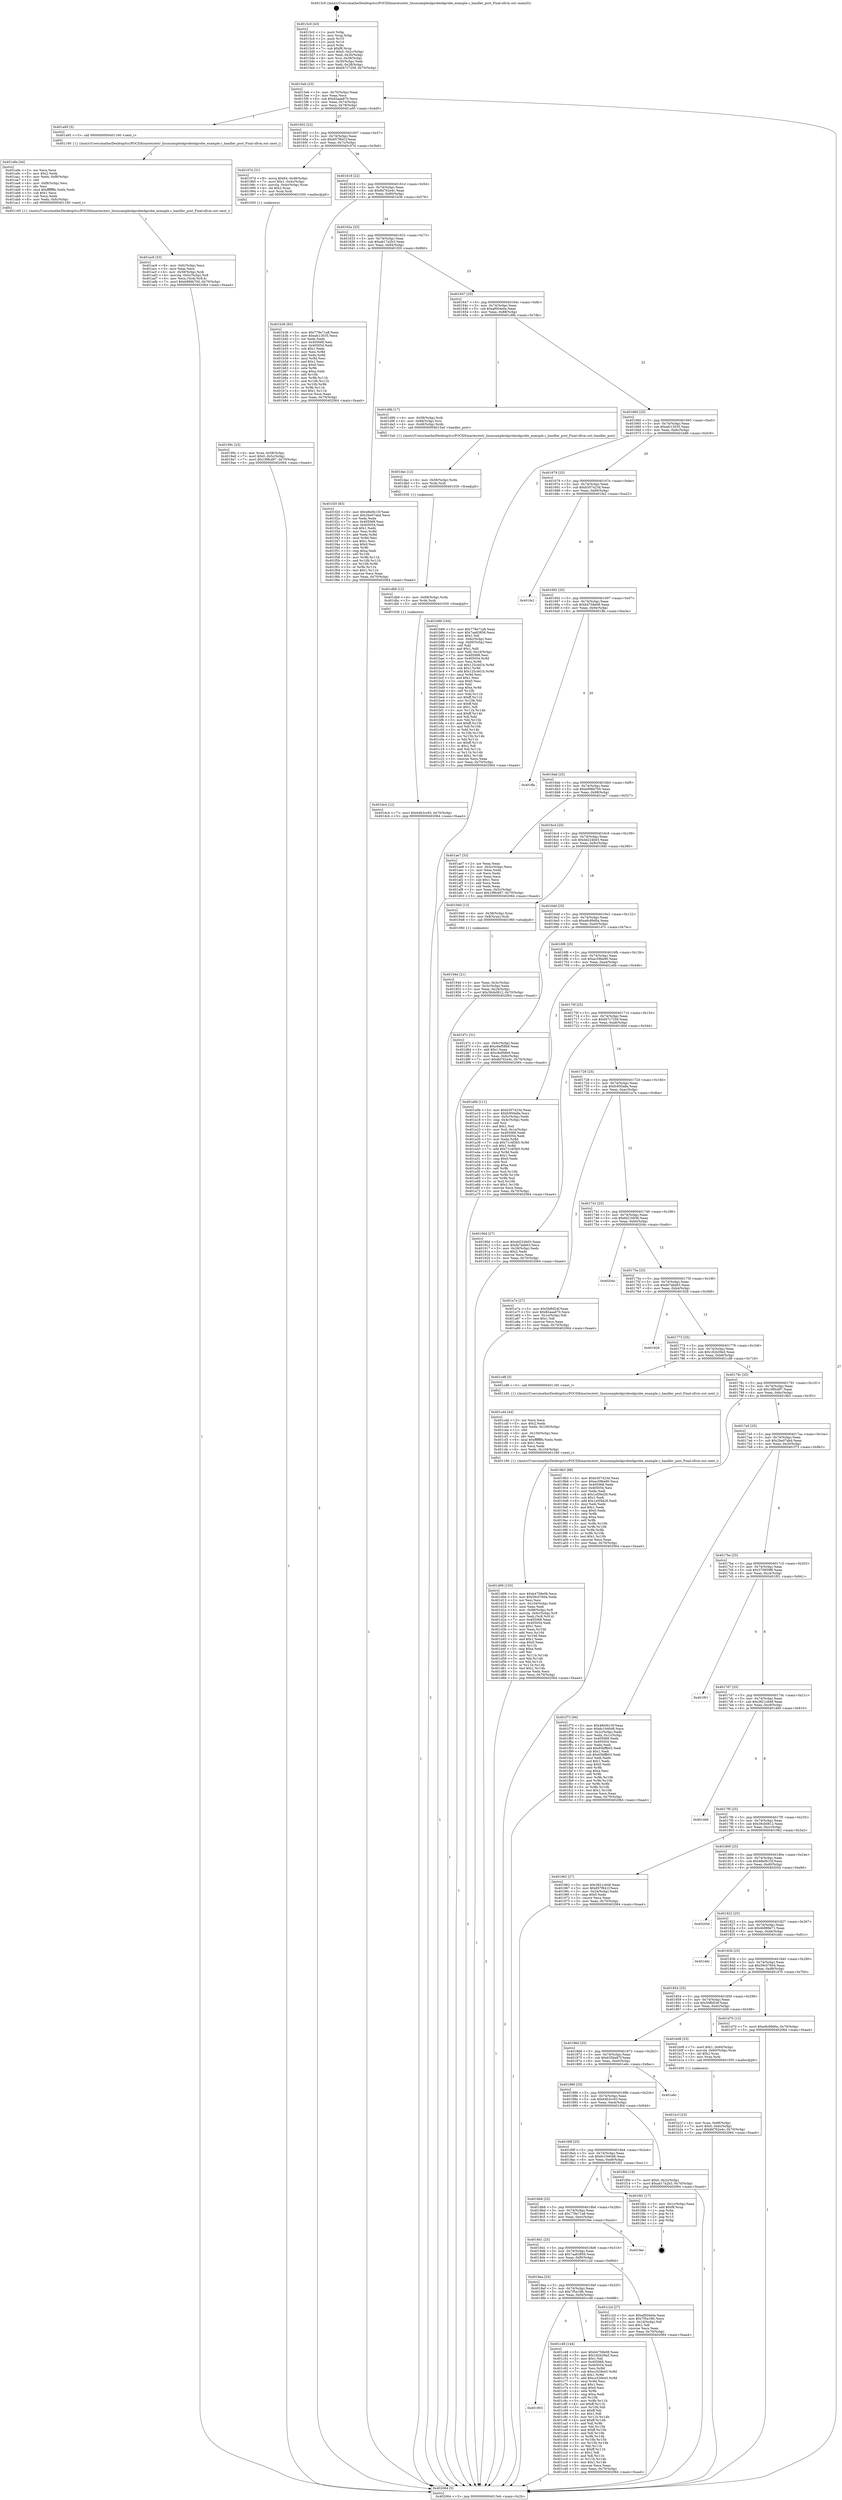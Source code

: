 digraph "0x4015c0" {
  label = "0x4015c0 (/mnt/c/Users/mathe/Desktop/tcc/POCII/binaries/extr_linuxsampleskprobeskprobe_example.c_handler_post_Final-ollvm.out::main(0))"
  labelloc = "t"
  node[shape=record]

  Entry [label="",width=0.3,height=0.3,shape=circle,fillcolor=black,style=filled]
  "0x4015eb" [label="{
     0x4015eb [23]\l
     | [instrs]\l
     &nbsp;&nbsp;0x4015eb \<+3\>: mov -0x70(%rbp),%eax\l
     &nbsp;&nbsp;0x4015ee \<+2\>: mov %eax,%ecx\l
     &nbsp;&nbsp;0x4015f0 \<+6\>: sub $0x82aaa870,%ecx\l
     &nbsp;&nbsp;0x4015f6 \<+3\>: mov %eax,-0x74(%rbp)\l
     &nbsp;&nbsp;0x4015f9 \<+3\>: mov %ecx,-0x78(%rbp)\l
     &nbsp;&nbsp;0x4015fc \<+6\>: je 0000000000401a95 \<main+0x4d5\>\l
  }"]
  "0x401a95" [label="{
     0x401a95 [5]\l
     | [instrs]\l
     &nbsp;&nbsp;0x401a95 \<+5\>: call 0000000000401160 \<next_i\>\l
     | [calls]\l
     &nbsp;&nbsp;0x401160 \{1\} (/mnt/c/Users/mathe/Desktop/tcc/POCII/binaries/extr_linuxsampleskprobeskprobe_example.c_handler_post_Final-ollvm.out::next_i)\l
  }"]
  "0x401602" [label="{
     0x401602 [22]\l
     | [instrs]\l
     &nbsp;&nbsp;0x401602 \<+5\>: jmp 0000000000401607 \<main+0x47\>\l
     &nbsp;&nbsp;0x401607 \<+3\>: mov -0x74(%rbp),%eax\l
     &nbsp;&nbsp;0x40160a \<+5\>: sub $0x857f641f,%eax\l
     &nbsp;&nbsp;0x40160f \<+3\>: mov %eax,-0x7c(%rbp)\l
     &nbsp;&nbsp;0x401612 \<+6\>: je 000000000040197d \<main+0x3bd\>\l
  }"]
  Exit [label="",width=0.3,height=0.3,shape=circle,fillcolor=black,style=filled,peripheries=2]
  "0x40197d" [label="{
     0x40197d [31]\l
     | [instrs]\l
     &nbsp;&nbsp;0x40197d \<+8\>: movq $0x64,-0x48(%rbp)\l
     &nbsp;&nbsp;0x401985 \<+7\>: movl $0x1,-0x4c(%rbp)\l
     &nbsp;&nbsp;0x40198c \<+4\>: movslq -0x4c(%rbp),%rax\l
     &nbsp;&nbsp;0x401990 \<+4\>: shl $0x2,%rax\l
     &nbsp;&nbsp;0x401994 \<+3\>: mov %rax,%rdi\l
     &nbsp;&nbsp;0x401997 \<+5\>: call 0000000000401050 \<malloc@plt\>\l
     | [calls]\l
     &nbsp;&nbsp;0x401050 \{1\} (unknown)\l
  }"]
  "0x401618" [label="{
     0x401618 [22]\l
     | [instrs]\l
     &nbsp;&nbsp;0x401618 \<+5\>: jmp 000000000040161d \<main+0x5d\>\l
     &nbsp;&nbsp;0x40161d \<+3\>: mov -0x74(%rbp),%eax\l
     &nbsp;&nbsp;0x401620 \<+5\>: sub $0x8d762e4c,%eax\l
     &nbsp;&nbsp;0x401625 \<+3\>: mov %eax,-0x80(%rbp)\l
     &nbsp;&nbsp;0x401628 \<+6\>: je 0000000000401b36 \<main+0x576\>\l
  }"]
  "0x401dc4" [label="{
     0x401dc4 [12]\l
     | [instrs]\l
     &nbsp;&nbsp;0x401dc4 \<+7\>: movl $0x64b3cc93,-0x70(%rbp)\l
     &nbsp;&nbsp;0x401dcb \<+5\>: jmp 0000000000402064 \<main+0xaa4\>\l
  }"]
  "0x401b36" [label="{
     0x401b36 [83]\l
     | [instrs]\l
     &nbsp;&nbsp;0x401b36 \<+5\>: mov $0x778e71a8,%eax\l
     &nbsp;&nbsp;0x401b3b \<+5\>: mov $0xafc13035,%ecx\l
     &nbsp;&nbsp;0x401b40 \<+2\>: xor %edx,%edx\l
     &nbsp;&nbsp;0x401b42 \<+7\>: mov 0x405068,%esi\l
     &nbsp;&nbsp;0x401b49 \<+7\>: mov 0x405054,%edi\l
     &nbsp;&nbsp;0x401b50 \<+3\>: sub $0x1,%edx\l
     &nbsp;&nbsp;0x401b53 \<+3\>: mov %esi,%r8d\l
     &nbsp;&nbsp;0x401b56 \<+3\>: add %edx,%r8d\l
     &nbsp;&nbsp;0x401b59 \<+4\>: imul %r8d,%esi\l
     &nbsp;&nbsp;0x401b5d \<+3\>: and $0x1,%esi\l
     &nbsp;&nbsp;0x401b60 \<+3\>: cmp $0x0,%esi\l
     &nbsp;&nbsp;0x401b63 \<+4\>: sete %r9b\l
     &nbsp;&nbsp;0x401b67 \<+3\>: cmp $0xa,%edi\l
     &nbsp;&nbsp;0x401b6a \<+4\>: setl %r10b\l
     &nbsp;&nbsp;0x401b6e \<+3\>: mov %r9b,%r11b\l
     &nbsp;&nbsp;0x401b71 \<+3\>: and %r10b,%r11b\l
     &nbsp;&nbsp;0x401b74 \<+3\>: xor %r10b,%r9b\l
     &nbsp;&nbsp;0x401b77 \<+3\>: or %r9b,%r11b\l
     &nbsp;&nbsp;0x401b7a \<+4\>: test $0x1,%r11b\l
     &nbsp;&nbsp;0x401b7e \<+3\>: cmovne %ecx,%eax\l
     &nbsp;&nbsp;0x401b81 \<+3\>: mov %eax,-0x70(%rbp)\l
     &nbsp;&nbsp;0x401b84 \<+5\>: jmp 0000000000402064 \<main+0xaa4\>\l
  }"]
  "0x40162e" [label="{
     0x40162e [25]\l
     | [instrs]\l
     &nbsp;&nbsp;0x40162e \<+5\>: jmp 0000000000401633 \<main+0x73\>\l
     &nbsp;&nbsp;0x401633 \<+3\>: mov -0x74(%rbp),%eax\l
     &nbsp;&nbsp;0x401636 \<+5\>: sub $0xab17a2b3,%eax\l
     &nbsp;&nbsp;0x40163b \<+6\>: mov %eax,-0x84(%rbp)\l
     &nbsp;&nbsp;0x401641 \<+6\>: je 0000000000401f20 \<main+0x960\>\l
  }"]
  "0x401db8" [label="{
     0x401db8 [12]\l
     | [instrs]\l
     &nbsp;&nbsp;0x401db8 \<+4\>: mov -0x68(%rbp),%rdx\l
     &nbsp;&nbsp;0x401dbc \<+3\>: mov %rdx,%rdi\l
     &nbsp;&nbsp;0x401dbf \<+5\>: call 0000000000401030 \<free@plt\>\l
     | [calls]\l
     &nbsp;&nbsp;0x401030 \{1\} (unknown)\l
  }"]
  "0x401f20" [label="{
     0x401f20 [83]\l
     | [instrs]\l
     &nbsp;&nbsp;0x401f20 \<+5\>: mov $0x48e0b15f,%eax\l
     &nbsp;&nbsp;0x401f25 \<+5\>: mov $0x2be07abd,%ecx\l
     &nbsp;&nbsp;0x401f2a \<+2\>: xor %edx,%edx\l
     &nbsp;&nbsp;0x401f2c \<+7\>: mov 0x405068,%esi\l
     &nbsp;&nbsp;0x401f33 \<+7\>: mov 0x405054,%edi\l
     &nbsp;&nbsp;0x401f3a \<+3\>: sub $0x1,%edx\l
     &nbsp;&nbsp;0x401f3d \<+3\>: mov %esi,%r8d\l
     &nbsp;&nbsp;0x401f40 \<+3\>: add %edx,%r8d\l
     &nbsp;&nbsp;0x401f43 \<+4\>: imul %r8d,%esi\l
     &nbsp;&nbsp;0x401f47 \<+3\>: and $0x1,%esi\l
     &nbsp;&nbsp;0x401f4a \<+3\>: cmp $0x0,%esi\l
     &nbsp;&nbsp;0x401f4d \<+4\>: sete %r9b\l
     &nbsp;&nbsp;0x401f51 \<+3\>: cmp $0xa,%edi\l
     &nbsp;&nbsp;0x401f54 \<+4\>: setl %r10b\l
     &nbsp;&nbsp;0x401f58 \<+3\>: mov %r9b,%r11b\l
     &nbsp;&nbsp;0x401f5b \<+3\>: and %r10b,%r11b\l
     &nbsp;&nbsp;0x401f5e \<+3\>: xor %r10b,%r9b\l
     &nbsp;&nbsp;0x401f61 \<+3\>: or %r9b,%r11b\l
     &nbsp;&nbsp;0x401f64 \<+4\>: test $0x1,%r11b\l
     &nbsp;&nbsp;0x401f68 \<+3\>: cmovne %ecx,%eax\l
     &nbsp;&nbsp;0x401f6b \<+3\>: mov %eax,-0x70(%rbp)\l
     &nbsp;&nbsp;0x401f6e \<+5\>: jmp 0000000000402064 \<main+0xaa4\>\l
  }"]
  "0x401647" [label="{
     0x401647 [25]\l
     | [instrs]\l
     &nbsp;&nbsp;0x401647 \<+5\>: jmp 000000000040164c \<main+0x8c\>\l
     &nbsp;&nbsp;0x40164c \<+3\>: mov -0x74(%rbp),%eax\l
     &nbsp;&nbsp;0x40164f \<+5\>: sub $0xaf004e0a,%eax\l
     &nbsp;&nbsp;0x401654 \<+6\>: mov %eax,-0x88(%rbp)\l
     &nbsp;&nbsp;0x40165a \<+6\>: je 0000000000401d9b \<main+0x7db\>\l
  }"]
  "0x401dac" [label="{
     0x401dac [12]\l
     | [instrs]\l
     &nbsp;&nbsp;0x401dac \<+4\>: mov -0x58(%rbp),%rdx\l
     &nbsp;&nbsp;0x401db0 \<+3\>: mov %rdx,%rdi\l
     &nbsp;&nbsp;0x401db3 \<+5\>: call 0000000000401030 \<free@plt\>\l
     | [calls]\l
     &nbsp;&nbsp;0x401030 \{1\} (unknown)\l
  }"]
  "0x401d9b" [label="{
     0x401d9b [17]\l
     | [instrs]\l
     &nbsp;&nbsp;0x401d9b \<+4\>: mov -0x58(%rbp),%rdi\l
     &nbsp;&nbsp;0x401d9f \<+4\>: mov -0x68(%rbp),%rsi\l
     &nbsp;&nbsp;0x401da3 \<+4\>: mov -0x48(%rbp),%rdx\l
     &nbsp;&nbsp;0x401da7 \<+5\>: call 00000000004015a0 \<handler_post\>\l
     | [calls]\l
     &nbsp;&nbsp;0x4015a0 \{1\} (/mnt/c/Users/mathe/Desktop/tcc/POCII/binaries/extr_linuxsampleskprobeskprobe_example.c_handler_post_Final-ollvm.out::handler_post)\l
  }"]
  "0x401660" [label="{
     0x401660 [25]\l
     | [instrs]\l
     &nbsp;&nbsp;0x401660 \<+5\>: jmp 0000000000401665 \<main+0xa5\>\l
     &nbsp;&nbsp;0x401665 \<+3\>: mov -0x74(%rbp),%eax\l
     &nbsp;&nbsp;0x401668 \<+5\>: sub $0xafc13035,%eax\l
     &nbsp;&nbsp;0x40166d \<+6\>: mov %eax,-0x8c(%rbp)\l
     &nbsp;&nbsp;0x401673 \<+6\>: je 0000000000401b89 \<main+0x5c9\>\l
  }"]
  "0x401d09" [label="{
     0x401d09 [103]\l
     | [instrs]\l
     &nbsp;&nbsp;0x401d09 \<+5\>: mov $0xb4758e08,%ecx\l
     &nbsp;&nbsp;0x401d0e \<+5\>: mov $0x59c07604,%edx\l
     &nbsp;&nbsp;0x401d13 \<+2\>: xor %esi,%esi\l
     &nbsp;&nbsp;0x401d15 \<+6\>: mov -0x104(%rbp),%edi\l
     &nbsp;&nbsp;0x401d1b \<+3\>: imul %eax,%edi\l
     &nbsp;&nbsp;0x401d1e \<+4\>: mov -0x68(%rbp),%r8\l
     &nbsp;&nbsp;0x401d22 \<+4\>: movslq -0x6c(%rbp),%r9\l
     &nbsp;&nbsp;0x401d26 \<+4\>: mov %edi,(%r8,%r9,4)\l
     &nbsp;&nbsp;0x401d2a \<+7\>: mov 0x405068,%eax\l
     &nbsp;&nbsp;0x401d31 \<+7\>: mov 0x405054,%edi\l
     &nbsp;&nbsp;0x401d38 \<+3\>: sub $0x1,%esi\l
     &nbsp;&nbsp;0x401d3b \<+3\>: mov %eax,%r10d\l
     &nbsp;&nbsp;0x401d3e \<+3\>: add %esi,%r10d\l
     &nbsp;&nbsp;0x401d41 \<+4\>: imul %r10d,%eax\l
     &nbsp;&nbsp;0x401d45 \<+3\>: and $0x1,%eax\l
     &nbsp;&nbsp;0x401d48 \<+3\>: cmp $0x0,%eax\l
     &nbsp;&nbsp;0x401d4b \<+4\>: sete %r11b\l
     &nbsp;&nbsp;0x401d4f \<+3\>: cmp $0xa,%edi\l
     &nbsp;&nbsp;0x401d52 \<+3\>: setl %bl\l
     &nbsp;&nbsp;0x401d55 \<+3\>: mov %r11b,%r14b\l
     &nbsp;&nbsp;0x401d58 \<+3\>: and %bl,%r14b\l
     &nbsp;&nbsp;0x401d5b \<+3\>: xor %bl,%r11b\l
     &nbsp;&nbsp;0x401d5e \<+3\>: or %r11b,%r14b\l
     &nbsp;&nbsp;0x401d61 \<+4\>: test $0x1,%r14b\l
     &nbsp;&nbsp;0x401d65 \<+3\>: cmovne %edx,%ecx\l
     &nbsp;&nbsp;0x401d68 \<+3\>: mov %ecx,-0x70(%rbp)\l
     &nbsp;&nbsp;0x401d6b \<+5\>: jmp 0000000000402064 \<main+0xaa4\>\l
  }"]
  "0x401b89" [label="{
     0x401b89 [164]\l
     | [instrs]\l
     &nbsp;&nbsp;0x401b89 \<+5\>: mov $0x778e71a8,%eax\l
     &nbsp;&nbsp;0x401b8e \<+5\>: mov $0x7aa63856,%ecx\l
     &nbsp;&nbsp;0x401b93 \<+2\>: mov $0x1,%dl\l
     &nbsp;&nbsp;0x401b95 \<+3\>: mov -0x6c(%rbp),%esi\l
     &nbsp;&nbsp;0x401b98 \<+3\>: cmp -0x60(%rbp),%esi\l
     &nbsp;&nbsp;0x401b9b \<+4\>: setl %dil\l
     &nbsp;&nbsp;0x401b9f \<+4\>: and $0x1,%dil\l
     &nbsp;&nbsp;0x401ba3 \<+4\>: mov %dil,-0x1d(%rbp)\l
     &nbsp;&nbsp;0x401ba7 \<+7\>: mov 0x405068,%esi\l
     &nbsp;&nbsp;0x401bae \<+8\>: mov 0x405054,%r8d\l
     &nbsp;&nbsp;0x401bb6 \<+3\>: mov %esi,%r9d\l
     &nbsp;&nbsp;0x401bb9 \<+7\>: sub $0x125c4d1b,%r9d\l
     &nbsp;&nbsp;0x401bc0 \<+4\>: sub $0x1,%r9d\l
     &nbsp;&nbsp;0x401bc4 \<+7\>: add $0x125c4d1b,%r9d\l
     &nbsp;&nbsp;0x401bcb \<+4\>: imul %r9d,%esi\l
     &nbsp;&nbsp;0x401bcf \<+3\>: and $0x1,%esi\l
     &nbsp;&nbsp;0x401bd2 \<+3\>: cmp $0x0,%esi\l
     &nbsp;&nbsp;0x401bd5 \<+4\>: sete %dil\l
     &nbsp;&nbsp;0x401bd9 \<+4\>: cmp $0xa,%r8d\l
     &nbsp;&nbsp;0x401bdd \<+4\>: setl %r10b\l
     &nbsp;&nbsp;0x401be1 \<+3\>: mov %dil,%r11b\l
     &nbsp;&nbsp;0x401be4 \<+4\>: xor $0xff,%r11b\l
     &nbsp;&nbsp;0x401be8 \<+3\>: mov %r10b,%bl\l
     &nbsp;&nbsp;0x401beb \<+3\>: xor $0xff,%bl\l
     &nbsp;&nbsp;0x401bee \<+3\>: xor $0x1,%dl\l
     &nbsp;&nbsp;0x401bf1 \<+3\>: mov %r11b,%r14b\l
     &nbsp;&nbsp;0x401bf4 \<+4\>: and $0xff,%r14b\l
     &nbsp;&nbsp;0x401bf8 \<+3\>: and %dl,%dil\l
     &nbsp;&nbsp;0x401bfb \<+3\>: mov %bl,%r15b\l
     &nbsp;&nbsp;0x401bfe \<+4\>: and $0xff,%r15b\l
     &nbsp;&nbsp;0x401c02 \<+3\>: and %dl,%r10b\l
     &nbsp;&nbsp;0x401c05 \<+3\>: or %dil,%r14b\l
     &nbsp;&nbsp;0x401c08 \<+3\>: or %r10b,%r15b\l
     &nbsp;&nbsp;0x401c0b \<+3\>: xor %r15b,%r14b\l
     &nbsp;&nbsp;0x401c0e \<+3\>: or %bl,%r11b\l
     &nbsp;&nbsp;0x401c11 \<+4\>: xor $0xff,%r11b\l
     &nbsp;&nbsp;0x401c15 \<+3\>: or $0x1,%dl\l
     &nbsp;&nbsp;0x401c18 \<+3\>: and %dl,%r11b\l
     &nbsp;&nbsp;0x401c1b \<+3\>: or %r11b,%r14b\l
     &nbsp;&nbsp;0x401c1e \<+4\>: test $0x1,%r14b\l
     &nbsp;&nbsp;0x401c22 \<+3\>: cmovne %ecx,%eax\l
     &nbsp;&nbsp;0x401c25 \<+3\>: mov %eax,-0x70(%rbp)\l
     &nbsp;&nbsp;0x401c28 \<+5\>: jmp 0000000000402064 \<main+0xaa4\>\l
  }"]
  "0x401679" [label="{
     0x401679 [25]\l
     | [instrs]\l
     &nbsp;&nbsp;0x401679 \<+5\>: jmp 000000000040167e \<main+0xbe\>\l
     &nbsp;&nbsp;0x40167e \<+3\>: mov -0x74(%rbp),%eax\l
     &nbsp;&nbsp;0x401681 \<+5\>: sub $0xb307423d,%eax\l
     &nbsp;&nbsp;0x401686 \<+6\>: mov %eax,-0x90(%rbp)\l
     &nbsp;&nbsp;0x40168c \<+6\>: je 0000000000401fe2 \<main+0xa22\>\l
  }"]
  "0x401cdd" [label="{
     0x401cdd [44]\l
     | [instrs]\l
     &nbsp;&nbsp;0x401cdd \<+2\>: xor %ecx,%ecx\l
     &nbsp;&nbsp;0x401cdf \<+5\>: mov $0x2,%edx\l
     &nbsp;&nbsp;0x401ce4 \<+6\>: mov %edx,-0x100(%rbp)\l
     &nbsp;&nbsp;0x401cea \<+1\>: cltd\l
     &nbsp;&nbsp;0x401ceb \<+6\>: mov -0x100(%rbp),%esi\l
     &nbsp;&nbsp;0x401cf1 \<+2\>: idiv %esi\l
     &nbsp;&nbsp;0x401cf3 \<+6\>: imul $0xfffffffe,%edx,%edx\l
     &nbsp;&nbsp;0x401cf9 \<+3\>: sub $0x1,%ecx\l
     &nbsp;&nbsp;0x401cfc \<+2\>: sub %ecx,%edx\l
     &nbsp;&nbsp;0x401cfe \<+6\>: mov %edx,-0x104(%rbp)\l
     &nbsp;&nbsp;0x401d04 \<+5\>: call 0000000000401160 \<next_i\>\l
     | [calls]\l
     &nbsp;&nbsp;0x401160 \{1\} (/mnt/c/Users/mathe/Desktop/tcc/POCII/binaries/extr_linuxsampleskprobeskprobe_example.c_handler_post_Final-ollvm.out::next_i)\l
  }"]
  "0x401fe2" [label="{
     0x401fe2\l
  }", style=dashed]
  "0x401692" [label="{
     0x401692 [25]\l
     | [instrs]\l
     &nbsp;&nbsp;0x401692 \<+5\>: jmp 0000000000401697 \<main+0xd7\>\l
     &nbsp;&nbsp;0x401697 \<+3\>: mov -0x74(%rbp),%eax\l
     &nbsp;&nbsp;0x40169a \<+5\>: sub $0xb4758e08,%eax\l
     &nbsp;&nbsp;0x40169f \<+6\>: mov %eax,-0x94(%rbp)\l
     &nbsp;&nbsp;0x4016a5 \<+6\>: je 0000000000401ffa \<main+0xa3a\>\l
  }"]
  "0x401903" [label="{
     0x401903\l
  }", style=dashed]
  "0x401ffa" [label="{
     0x401ffa\l
  }", style=dashed]
  "0x4016ab" [label="{
     0x4016ab [25]\l
     | [instrs]\l
     &nbsp;&nbsp;0x4016ab \<+5\>: jmp 00000000004016b0 \<main+0xf0\>\l
     &nbsp;&nbsp;0x4016b0 \<+3\>: mov -0x74(%rbp),%eax\l
     &nbsp;&nbsp;0x4016b3 \<+5\>: sub $0xb996b700,%eax\l
     &nbsp;&nbsp;0x4016b8 \<+6\>: mov %eax,-0x98(%rbp)\l
     &nbsp;&nbsp;0x4016be \<+6\>: je 0000000000401ae7 \<main+0x527\>\l
  }"]
  "0x401c48" [label="{
     0x401c48 [144]\l
     | [instrs]\l
     &nbsp;&nbsp;0x401c48 \<+5\>: mov $0xb4758e08,%eax\l
     &nbsp;&nbsp;0x401c4d \<+5\>: mov $0x182b39a5,%ecx\l
     &nbsp;&nbsp;0x401c52 \<+2\>: mov $0x1,%dl\l
     &nbsp;&nbsp;0x401c54 \<+7\>: mov 0x405068,%esi\l
     &nbsp;&nbsp;0x401c5b \<+7\>: mov 0x405054,%edi\l
     &nbsp;&nbsp;0x401c62 \<+3\>: mov %esi,%r8d\l
     &nbsp;&nbsp;0x401c65 \<+7\>: sub $0xcc529e43,%r8d\l
     &nbsp;&nbsp;0x401c6c \<+4\>: sub $0x1,%r8d\l
     &nbsp;&nbsp;0x401c70 \<+7\>: add $0xcc529e43,%r8d\l
     &nbsp;&nbsp;0x401c77 \<+4\>: imul %r8d,%esi\l
     &nbsp;&nbsp;0x401c7b \<+3\>: and $0x1,%esi\l
     &nbsp;&nbsp;0x401c7e \<+3\>: cmp $0x0,%esi\l
     &nbsp;&nbsp;0x401c81 \<+4\>: sete %r9b\l
     &nbsp;&nbsp;0x401c85 \<+3\>: cmp $0xa,%edi\l
     &nbsp;&nbsp;0x401c88 \<+4\>: setl %r10b\l
     &nbsp;&nbsp;0x401c8c \<+3\>: mov %r9b,%r11b\l
     &nbsp;&nbsp;0x401c8f \<+4\>: xor $0xff,%r11b\l
     &nbsp;&nbsp;0x401c93 \<+3\>: mov %r10b,%bl\l
     &nbsp;&nbsp;0x401c96 \<+3\>: xor $0xff,%bl\l
     &nbsp;&nbsp;0x401c99 \<+3\>: xor $0x1,%dl\l
     &nbsp;&nbsp;0x401c9c \<+3\>: mov %r11b,%r14b\l
     &nbsp;&nbsp;0x401c9f \<+4\>: and $0xff,%r14b\l
     &nbsp;&nbsp;0x401ca3 \<+3\>: and %dl,%r9b\l
     &nbsp;&nbsp;0x401ca6 \<+3\>: mov %bl,%r15b\l
     &nbsp;&nbsp;0x401ca9 \<+4\>: and $0xff,%r15b\l
     &nbsp;&nbsp;0x401cad \<+3\>: and %dl,%r10b\l
     &nbsp;&nbsp;0x401cb0 \<+3\>: or %r9b,%r14b\l
     &nbsp;&nbsp;0x401cb3 \<+3\>: or %r10b,%r15b\l
     &nbsp;&nbsp;0x401cb6 \<+3\>: xor %r15b,%r14b\l
     &nbsp;&nbsp;0x401cb9 \<+3\>: or %bl,%r11b\l
     &nbsp;&nbsp;0x401cbc \<+4\>: xor $0xff,%r11b\l
     &nbsp;&nbsp;0x401cc0 \<+3\>: or $0x1,%dl\l
     &nbsp;&nbsp;0x401cc3 \<+3\>: and %dl,%r11b\l
     &nbsp;&nbsp;0x401cc6 \<+3\>: or %r11b,%r14b\l
     &nbsp;&nbsp;0x401cc9 \<+4\>: test $0x1,%r14b\l
     &nbsp;&nbsp;0x401ccd \<+3\>: cmovne %ecx,%eax\l
     &nbsp;&nbsp;0x401cd0 \<+3\>: mov %eax,-0x70(%rbp)\l
     &nbsp;&nbsp;0x401cd3 \<+5\>: jmp 0000000000402064 \<main+0xaa4\>\l
  }"]
  "0x401ae7" [label="{
     0x401ae7 [33]\l
     | [instrs]\l
     &nbsp;&nbsp;0x401ae7 \<+2\>: xor %eax,%eax\l
     &nbsp;&nbsp;0x401ae9 \<+3\>: mov -0x5c(%rbp),%ecx\l
     &nbsp;&nbsp;0x401aec \<+2\>: mov %eax,%edx\l
     &nbsp;&nbsp;0x401aee \<+2\>: sub %ecx,%edx\l
     &nbsp;&nbsp;0x401af0 \<+2\>: mov %eax,%ecx\l
     &nbsp;&nbsp;0x401af2 \<+3\>: sub $0x1,%ecx\l
     &nbsp;&nbsp;0x401af5 \<+2\>: add %ecx,%edx\l
     &nbsp;&nbsp;0x401af7 \<+2\>: sub %edx,%eax\l
     &nbsp;&nbsp;0x401af9 \<+3\>: mov %eax,-0x5c(%rbp)\l
     &nbsp;&nbsp;0x401afc \<+7\>: movl $0x1f9fcd97,-0x70(%rbp)\l
     &nbsp;&nbsp;0x401b03 \<+5\>: jmp 0000000000402064 \<main+0xaa4\>\l
  }"]
  "0x4016c4" [label="{
     0x4016c4 [25]\l
     | [instrs]\l
     &nbsp;&nbsp;0x4016c4 \<+5\>: jmp 00000000004016c9 \<main+0x109\>\l
     &nbsp;&nbsp;0x4016c9 \<+3\>: mov -0x74(%rbp),%eax\l
     &nbsp;&nbsp;0x4016cc \<+5\>: sub $0xdd224b03,%eax\l
     &nbsp;&nbsp;0x4016d1 \<+6\>: mov %eax,-0x9c(%rbp)\l
     &nbsp;&nbsp;0x4016d7 \<+6\>: je 0000000000401940 \<main+0x380\>\l
  }"]
  "0x4018ea" [label="{
     0x4018ea [25]\l
     | [instrs]\l
     &nbsp;&nbsp;0x4018ea \<+5\>: jmp 00000000004018ef \<main+0x32f\>\l
     &nbsp;&nbsp;0x4018ef \<+3\>: mov -0x74(%rbp),%eax\l
     &nbsp;&nbsp;0x4018f2 \<+5\>: sub $0x7f5a19fc,%eax\l
     &nbsp;&nbsp;0x4018f7 \<+6\>: mov %eax,-0xf4(%rbp)\l
     &nbsp;&nbsp;0x4018fd \<+6\>: je 0000000000401c48 \<main+0x688\>\l
  }"]
  "0x401940" [label="{
     0x401940 [13]\l
     | [instrs]\l
     &nbsp;&nbsp;0x401940 \<+4\>: mov -0x38(%rbp),%rax\l
     &nbsp;&nbsp;0x401944 \<+4\>: mov 0x8(%rax),%rdi\l
     &nbsp;&nbsp;0x401948 \<+5\>: call 0000000000401060 \<atoi@plt\>\l
     | [calls]\l
     &nbsp;&nbsp;0x401060 \{1\} (unknown)\l
  }"]
  "0x4016dd" [label="{
     0x4016dd [25]\l
     | [instrs]\l
     &nbsp;&nbsp;0x4016dd \<+5\>: jmp 00000000004016e2 \<main+0x122\>\l
     &nbsp;&nbsp;0x4016e2 \<+3\>: mov -0x74(%rbp),%eax\l
     &nbsp;&nbsp;0x4016e5 \<+5\>: sub $0xe8c89d0a,%eax\l
     &nbsp;&nbsp;0x4016ea \<+6\>: mov %eax,-0xa0(%rbp)\l
     &nbsp;&nbsp;0x4016f0 \<+6\>: je 0000000000401d7c \<main+0x7bc\>\l
  }"]
  "0x401c2d" [label="{
     0x401c2d [27]\l
     | [instrs]\l
     &nbsp;&nbsp;0x401c2d \<+5\>: mov $0xaf004e0a,%eax\l
     &nbsp;&nbsp;0x401c32 \<+5\>: mov $0x7f5a19fc,%ecx\l
     &nbsp;&nbsp;0x401c37 \<+3\>: mov -0x1d(%rbp),%dl\l
     &nbsp;&nbsp;0x401c3a \<+3\>: test $0x1,%dl\l
     &nbsp;&nbsp;0x401c3d \<+3\>: cmovne %ecx,%eax\l
     &nbsp;&nbsp;0x401c40 \<+3\>: mov %eax,-0x70(%rbp)\l
     &nbsp;&nbsp;0x401c43 \<+5\>: jmp 0000000000402064 \<main+0xaa4\>\l
  }"]
  "0x401d7c" [label="{
     0x401d7c [31]\l
     | [instrs]\l
     &nbsp;&nbsp;0x401d7c \<+3\>: mov -0x6c(%rbp),%eax\l
     &nbsp;&nbsp;0x401d7f \<+5\>: add $0xc6ef58b9,%eax\l
     &nbsp;&nbsp;0x401d84 \<+3\>: add $0x1,%eax\l
     &nbsp;&nbsp;0x401d87 \<+5\>: sub $0xc6ef58b9,%eax\l
     &nbsp;&nbsp;0x401d8c \<+3\>: mov %eax,-0x6c(%rbp)\l
     &nbsp;&nbsp;0x401d8f \<+7\>: movl $0x8d762e4c,-0x70(%rbp)\l
     &nbsp;&nbsp;0x401d96 \<+5\>: jmp 0000000000402064 \<main+0xaa4\>\l
  }"]
  "0x4016f6" [label="{
     0x4016f6 [25]\l
     | [instrs]\l
     &nbsp;&nbsp;0x4016f6 \<+5\>: jmp 00000000004016fb \<main+0x13b\>\l
     &nbsp;&nbsp;0x4016fb \<+3\>: mov -0x74(%rbp),%eax\l
     &nbsp;&nbsp;0x4016fe \<+5\>: sub $0xec59be90,%eax\l
     &nbsp;&nbsp;0x401703 \<+6\>: mov %eax,-0xa4(%rbp)\l
     &nbsp;&nbsp;0x401709 \<+6\>: je 0000000000401a0b \<main+0x44b\>\l
  }"]
  "0x4018d1" [label="{
     0x4018d1 [25]\l
     | [instrs]\l
     &nbsp;&nbsp;0x4018d1 \<+5\>: jmp 00000000004018d6 \<main+0x316\>\l
     &nbsp;&nbsp;0x4018d6 \<+3\>: mov -0x74(%rbp),%eax\l
     &nbsp;&nbsp;0x4018d9 \<+5\>: sub $0x7aa63856,%eax\l
     &nbsp;&nbsp;0x4018de \<+6\>: mov %eax,-0xf0(%rbp)\l
     &nbsp;&nbsp;0x4018e4 \<+6\>: je 0000000000401c2d \<main+0x66d\>\l
  }"]
  "0x401a0b" [label="{
     0x401a0b [111]\l
     | [instrs]\l
     &nbsp;&nbsp;0x401a0b \<+5\>: mov $0xb307423d,%eax\l
     &nbsp;&nbsp;0x401a10 \<+5\>: mov $0xfc950a8a,%ecx\l
     &nbsp;&nbsp;0x401a15 \<+3\>: mov -0x5c(%rbp),%edx\l
     &nbsp;&nbsp;0x401a18 \<+3\>: cmp -0x4c(%rbp),%edx\l
     &nbsp;&nbsp;0x401a1b \<+4\>: setl %sil\l
     &nbsp;&nbsp;0x401a1f \<+4\>: and $0x1,%sil\l
     &nbsp;&nbsp;0x401a23 \<+4\>: mov %sil,-0x1e(%rbp)\l
     &nbsp;&nbsp;0x401a27 \<+7\>: mov 0x405068,%edx\l
     &nbsp;&nbsp;0x401a2e \<+7\>: mov 0x405054,%edi\l
     &nbsp;&nbsp;0x401a35 \<+3\>: mov %edx,%r8d\l
     &nbsp;&nbsp;0x401a38 \<+7\>: sub $0x71c4f3b5,%r8d\l
     &nbsp;&nbsp;0x401a3f \<+4\>: sub $0x1,%r8d\l
     &nbsp;&nbsp;0x401a43 \<+7\>: add $0x71c4f3b5,%r8d\l
     &nbsp;&nbsp;0x401a4a \<+4\>: imul %r8d,%edx\l
     &nbsp;&nbsp;0x401a4e \<+3\>: and $0x1,%edx\l
     &nbsp;&nbsp;0x401a51 \<+3\>: cmp $0x0,%edx\l
     &nbsp;&nbsp;0x401a54 \<+4\>: sete %sil\l
     &nbsp;&nbsp;0x401a58 \<+3\>: cmp $0xa,%edi\l
     &nbsp;&nbsp;0x401a5b \<+4\>: setl %r9b\l
     &nbsp;&nbsp;0x401a5f \<+3\>: mov %sil,%r10b\l
     &nbsp;&nbsp;0x401a62 \<+3\>: and %r9b,%r10b\l
     &nbsp;&nbsp;0x401a65 \<+3\>: xor %r9b,%sil\l
     &nbsp;&nbsp;0x401a68 \<+3\>: or %sil,%r10b\l
     &nbsp;&nbsp;0x401a6b \<+4\>: test $0x1,%r10b\l
     &nbsp;&nbsp;0x401a6f \<+3\>: cmovne %ecx,%eax\l
     &nbsp;&nbsp;0x401a72 \<+3\>: mov %eax,-0x70(%rbp)\l
     &nbsp;&nbsp;0x401a75 \<+5\>: jmp 0000000000402064 \<main+0xaa4\>\l
  }"]
  "0x40170f" [label="{
     0x40170f [25]\l
     | [instrs]\l
     &nbsp;&nbsp;0x40170f \<+5\>: jmp 0000000000401714 \<main+0x154\>\l
     &nbsp;&nbsp;0x401714 \<+3\>: mov -0x74(%rbp),%eax\l
     &nbsp;&nbsp;0x401717 \<+5\>: sub $0xf47c7259,%eax\l
     &nbsp;&nbsp;0x40171c \<+6\>: mov %eax,-0xa8(%rbp)\l
     &nbsp;&nbsp;0x401722 \<+6\>: je 000000000040190d \<main+0x34d\>\l
  }"]
  "0x401fee" [label="{
     0x401fee\l
  }", style=dashed]
  "0x40190d" [label="{
     0x40190d [27]\l
     | [instrs]\l
     &nbsp;&nbsp;0x40190d \<+5\>: mov $0xdd224b03,%eax\l
     &nbsp;&nbsp;0x401912 \<+5\>: mov $0xfe7abb63,%ecx\l
     &nbsp;&nbsp;0x401917 \<+3\>: mov -0x28(%rbp),%edx\l
     &nbsp;&nbsp;0x40191a \<+3\>: cmp $0x2,%edx\l
     &nbsp;&nbsp;0x40191d \<+3\>: cmovne %ecx,%eax\l
     &nbsp;&nbsp;0x401920 \<+3\>: mov %eax,-0x70(%rbp)\l
     &nbsp;&nbsp;0x401923 \<+5\>: jmp 0000000000402064 \<main+0xaa4\>\l
  }"]
  "0x401728" [label="{
     0x401728 [25]\l
     | [instrs]\l
     &nbsp;&nbsp;0x401728 \<+5\>: jmp 000000000040172d \<main+0x16d\>\l
     &nbsp;&nbsp;0x40172d \<+3\>: mov -0x74(%rbp),%eax\l
     &nbsp;&nbsp;0x401730 \<+5\>: sub $0xfc950a8a,%eax\l
     &nbsp;&nbsp;0x401735 \<+6\>: mov %eax,-0xac(%rbp)\l
     &nbsp;&nbsp;0x40173b \<+6\>: je 0000000000401a7a \<main+0x4ba\>\l
  }"]
  "0x402064" [label="{
     0x402064 [5]\l
     | [instrs]\l
     &nbsp;&nbsp;0x402064 \<+5\>: jmp 00000000004015eb \<main+0x2b\>\l
  }"]
  "0x4015c0" [label="{
     0x4015c0 [43]\l
     | [instrs]\l
     &nbsp;&nbsp;0x4015c0 \<+1\>: push %rbp\l
     &nbsp;&nbsp;0x4015c1 \<+3\>: mov %rsp,%rbp\l
     &nbsp;&nbsp;0x4015c4 \<+2\>: push %r15\l
     &nbsp;&nbsp;0x4015c6 \<+2\>: push %r14\l
     &nbsp;&nbsp;0x4015c8 \<+1\>: push %rbx\l
     &nbsp;&nbsp;0x4015c9 \<+7\>: sub $0xf8,%rsp\l
     &nbsp;&nbsp;0x4015d0 \<+7\>: movl $0x0,-0x2c(%rbp)\l
     &nbsp;&nbsp;0x4015d7 \<+3\>: mov %edi,-0x30(%rbp)\l
     &nbsp;&nbsp;0x4015da \<+4\>: mov %rsi,-0x38(%rbp)\l
     &nbsp;&nbsp;0x4015de \<+3\>: mov -0x30(%rbp),%edi\l
     &nbsp;&nbsp;0x4015e1 \<+3\>: mov %edi,-0x28(%rbp)\l
     &nbsp;&nbsp;0x4015e4 \<+7\>: movl $0xf47c7259,-0x70(%rbp)\l
  }"]
  "0x40194d" [label="{
     0x40194d [21]\l
     | [instrs]\l
     &nbsp;&nbsp;0x40194d \<+3\>: mov %eax,-0x3c(%rbp)\l
     &nbsp;&nbsp;0x401950 \<+3\>: mov -0x3c(%rbp),%eax\l
     &nbsp;&nbsp;0x401953 \<+3\>: mov %eax,-0x24(%rbp)\l
     &nbsp;&nbsp;0x401956 \<+7\>: movl $0x39cb0812,-0x70(%rbp)\l
     &nbsp;&nbsp;0x40195d \<+5\>: jmp 0000000000402064 \<main+0xaa4\>\l
  }"]
  "0x4018b8" [label="{
     0x4018b8 [25]\l
     | [instrs]\l
     &nbsp;&nbsp;0x4018b8 \<+5\>: jmp 00000000004018bd \<main+0x2fd\>\l
     &nbsp;&nbsp;0x4018bd \<+3\>: mov -0x74(%rbp),%eax\l
     &nbsp;&nbsp;0x4018c0 \<+5\>: sub $0x778e71a8,%eax\l
     &nbsp;&nbsp;0x4018c5 \<+6\>: mov %eax,-0xec(%rbp)\l
     &nbsp;&nbsp;0x4018cb \<+6\>: je 0000000000401fee \<main+0xa2e\>\l
  }"]
  "0x401a7a" [label="{
     0x401a7a [27]\l
     | [instrs]\l
     &nbsp;&nbsp;0x401a7a \<+5\>: mov $0x5bfbf24f,%eax\l
     &nbsp;&nbsp;0x401a7f \<+5\>: mov $0x82aaa870,%ecx\l
     &nbsp;&nbsp;0x401a84 \<+3\>: mov -0x1e(%rbp),%dl\l
     &nbsp;&nbsp;0x401a87 \<+3\>: test $0x1,%dl\l
     &nbsp;&nbsp;0x401a8a \<+3\>: cmovne %ecx,%eax\l
     &nbsp;&nbsp;0x401a8d \<+3\>: mov %eax,-0x70(%rbp)\l
     &nbsp;&nbsp;0x401a90 \<+5\>: jmp 0000000000402064 \<main+0xaa4\>\l
  }"]
  "0x401741" [label="{
     0x401741 [25]\l
     | [instrs]\l
     &nbsp;&nbsp;0x401741 \<+5\>: jmp 0000000000401746 \<main+0x186\>\l
     &nbsp;&nbsp;0x401746 \<+3\>: mov -0x74(%rbp),%eax\l
     &nbsp;&nbsp;0x401749 \<+5\>: sub $0xfd21b938,%eax\l
     &nbsp;&nbsp;0x40174e \<+6\>: mov %eax,-0xb0(%rbp)\l
     &nbsp;&nbsp;0x401754 \<+6\>: je 000000000040204c \<main+0xa8c\>\l
  }"]
  "0x401fd1" [label="{
     0x401fd1 [17]\l
     | [instrs]\l
     &nbsp;&nbsp;0x401fd1 \<+3\>: mov -0x1c(%rbp),%eax\l
     &nbsp;&nbsp;0x401fd4 \<+7\>: add $0xf8,%rsp\l
     &nbsp;&nbsp;0x401fdb \<+1\>: pop %rbx\l
     &nbsp;&nbsp;0x401fdc \<+2\>: pop %r14\l
     &nbsp;&nbsp;0x401fde \<+2\>: pop %r15\l
     &nbsp;&nbsp;0x401fe0 \<+1\>: pop %rbp\l
     &nbsp;&nbsp;0x401fe1 \<+1\>: ret\l
  }"]
  "0x40204c" [label="{
     0x40204c\l
  }", style=dashed]
  "0x40175a" [label="{
     0x40175a [25]\l
     | [instrs]\l
     &nbsp;&nbsp;0x40175a \<+5\>: jmp 000000000040175f \<main+0x19f\>\l
     &nbsp;&nbsp;0x40175f \<+3\>: mov -0x74(%rbp),%eax\l
     &nbsp;&nbsp;0x401762 \<+5\>: sub $0xfe7abb63,%eax\l
     &nbsp;&nbsp;0x401767 \<+6\>: mov %eax,-0xb4(%rbp)\l
     &nbsp;&nbsp;0x40176d \<+6\>: je 0000000000401928 \<main+0x368\>\l
  }"]
  "0x40189f" [label="{
     0x40189f [25]\l
     | [instrs]\l
     &nbsp;&nbsp;0x40189f \<+5\>: jmp 00000000004018a4 \<main+0x2e4\>\l
     &nbsp;&nbsp;0x4018a4 \<+3\>: mov -0x74(%rbp),%eax\l
     &nbsp;&nbsp;0x4018a7 \<+5\>: sub $0x6c194048,%eax\l
     &nbsp;&nbsp;0x4018ac \<+6\>: mov %eax,-0xe8(%rbp)\l
     &nbsp;&nbsp;0x4018b2 \<+6\>: je 0000000000401fd1 \<main+0xa11\>\l
  }"]
  "0x401928" [label="{
     0x401928\l
  }", style=dashed]
  "0x401773" [label="{
     0x401773 [25]\l
     | [instrs]\l
     &nbsp;&nbsp;0x401773 \<+5\>: jmp 0000000000401778 \<main+0x1b8\>\l
     &nbsp;&nbsp;0x401778 \<+3\>: mov -0x74(%rbp),%eax\l
     &nbsp;&nbsp;0x40177b \<+5\>: sub $0x182b39a5,%eax\l
     &nbsp;&nbsp;0x401780 \<+6\>: mov %eax,-0xb8(%rbp)\l
     &nbsp;&nbsp;0x401786 \<+6\>: je 0000000000401cd8 \<main+0x718\>\l
  }"]
  "0x401f0d" [label="{
     0x401f0d [19]\l
     | [instrs]\l
     &nbsp;&nbsp;0x401f0d \<+7\>: movl $0x0,-0x2c(%rbp)\l
     &nbsp;&nbsp;0x401f14 \<+7\>: movl $0xab17a2b3,-0x70(%rbp)\l
     &nbsp;&nbsp;0x401f1b \<+5\>: jmp 0000000000402064 \<main+0xaa4\>\l
  }"]
  "0x401cd8" [label="{
     0x401cd8 [5]\l
     | [instrs]\l
     &nbsp;&nbsp;0x401cd8 \<+5\>: call 0000000000401160 \<next_i\>\l
     | [calls]\l
     &nbsp;&nbsp;0x401160 \{1\} (/mnt/c/Users/mathe/Desktop/tcc/POCII/binaries/extr_linuxsampleskprobeskprobe_example.c_handler_post_Final-ollvm.out::next_i)\l
  }"]
  "0x40178c" [label="{
     0x40178c [25]\l
     | [instrs]\l
     &nbsp;&nbsp;0x40178c \<+5\>: jmp 0000000000401791 \<main+0x1d1\>\l
     &nbsp;&nbsp;0x401791 \<+3\>: mov -0x74(%rbp),%eax\l
     &nbsp;&nbsp;0x401794 \<+5\>: sub $0x1f9fcd97,%eax\l
     &nbsp;&nbsp;0x401799 \<+6\>: mov %eax,-0xbc(%rbp)\l
     &nbsp;&nbsp;0x40179f \<+6\>: je 00000000004019b3 \<main+0x3f3\>\l
  }"]
  "0x401886" [label="{
     0x401886 [25]\l
     | [instrs]\l
     &nbsp;&nbsp;0x401886 \<+5\>: jmp 000000000040188b \<main+0x2cb\>\l
     &nbsp;&nbsp;0x40188b \<+3\>: mov -0x74(%rbp),%eax\l
     &nbsp;&nbsp;0x40188e \<+5\>: sub $0x64b3cc93,%eax\l
     &nbsp;&nbsp;0x401893 \<+6\>: mov %eax,-0xe4(%rbp)\l
     &nbsp;&nbsp;0x401899 \<+6\>: je 0000000000401f0d \<main+0x94d\>\l
  }"]
  "0x4019b3" [label="{
     0x4019b3 [88]\l
     | [instrs]\l
     &nbsp;&nbsp;0x4019b3 \<+5\>: mov $0xb307423d,%eax\l
     &nbsp;&nbsp;0x4019b8 \<+5\>: mov $0xec59be90,%ecx\l
     &nbsp;&nbsp;0x4019bd \<+7\>: mov 0x405068,%edx\l
     &nbsp;&nbsp;0x4019c4 \<+7\>: mov 0x405054,%esi\l
     &nbsp;&nbsp;0x4019cb \<+2\>: mov %edx,%edi\l
     &nbsp;&nbsp;0x4019cd \<+6\>: sub $0x1a5f4d26,%edi\l
     &nbsp;&nbsp;0x4019d3 \<+3\>: sub $0x1,%edi\l
     &nbsp;&nbsp;0x4019d6 \<+6\>: add $0x1a5f4d26,%edi\l
     &nbsp;&nbsp;0x4019dc \<+3\>: imul %edi,%edx\l
     &nbsp;&nbsp;0x4019df \<+3\>: and $0x1,%edx\l
     &nbsp;&nbsp;0x4019e2 \<+3\>: cmp $0x0,%edx\l
     &nbsp;&nbsp;0x4019e5 \<+4\>: sete %r8b\l
     &nbsp;&nbsp;0x4019e9 \<+3\>: cmp $0xa,%esi\l
     &nbsp;&nbsp;0x4019ec \<+4\>: setl %r9b\l
     &nbsp;&nbsp;0x4019f0 \<+3\>: mov %r8b,%r10b\l
     &nbsp;&nbsp;0x4019f3 \<+3\>: and %r9b,%r10b\l
     &nbsp;&nbsp;0x4019f6 \<+3\>: xor %r9b,%r8b\l
     &nbsp;&nbsp;0x4019f9 \<+3\>: or %r8b,%r10b\l
     &nbsp;&nbsp;0x4019fc \<+4\>: test $0x1,%r10b\l
     &nbsp;&nbsp;0x401a00 \<+3\>: cmovne %ecx,%eax\l
     &nbsp;&nbsp;0x401a03 \<+3\>: mov %eax,-0x70(%rbp)\l
     &nbsp;&nbsp;0x401a06 \<+5\>: jmp 0000000000402064 \<main+0xaa4\>\l
  }"]
  "0x4017a5" [label="{
     0x4017a5 [25]\l
     | [instrs]\l
     &nbsp;&nbsp;0x4017a5 \<+5\>: jmp 00000000004017aa \<main+0x1ea\>\l
     &nbsp;&nbsp;0x4017aa \<+3\>: mov -0x74(%rbp),%eax\l
     &nbsp;&nbsp;0x4017ad \<+5\>: sub $0x2be07abd,%eax\l
     &nbsp;&nbsp;0x4017b2 \<+6\>: mov %eax,-0xc0(%rbp)\l
     &nbsp;&nbsp;0x4017b8 \<+6\>: je 0000000000401f73 \<main+0x9b3\>\l
  }"]
  "0x401e6c" [label="{
     0x401e6c\l
  }", style=dashed]
  "0x401f73" [label="{
     0x401f73 [94]\l
     | [instrs]\l
     &nbsp;&nbsp;0x401f73 \<+5\>: mov $0x48e0b15f,%eax\l
     &nbsp;&nbsp;0x401f78 \<+5\>: mov $0x6c194048,%ecx\l
     &nbsp;&nbsp;0x401f7d \<+3\>: mov -0x2c(%rbp),%edx\l
     &nbsp;&nbsp;0x401f80 \<+3\>: mov %edx,-0x1c(%rbp)\l
     &nbsp;&nbsp;0x401f83 \<+7\>: mov 0x405068,%edx\l
     &nbsp;&nbsp;0x401f8a \<+7\>: mov 0x405054,%esi\l
     &nbsp;&nbsp;0x401f91 \<+2\>: mov %edx,%edi\l
     &nbsp;&nbsp;0x401f93 \<+6\>: add $0x65bffb03,%edi\l
     &nbsp;&nbsp;0x401f99 \<+3\>: sub $0x1,%edi\l
     &nbsp;&nbsp;0x401f9c \<+6\>: sub $0x65bffb03,%edi\l
     &nbsp;&nbsp;0x401fa2 \<+3\>: imul %edi,%edx\l
     &nbsp;&nbsp;0x401fa5 \<+3\>: and $0x1,%edx\l
     &nbsp;&nbsp;0x401fa8 \<+3\>: cmp $0x0,%edx\l
     &nbsp;&nbsp;0x401fab \<+4\>: sete %r8b\l
     &nbsp;&nbsp;0x401faf \<+3\>: cmp $0xa,%esi\l
     &nbsp;&nbsp;0x401fb2 \<+4\>: setl %r9b\l
     &nbsp;&nbsp;0x401fb6 \<+3\>: mov %r8b,%r10b\l
     &nbsp;&nbsp;0x401fb9 \<+3\>: and %r9b,%r10b\l
     &nbsp;&nbsp;0x401fbc \<+3\>: xor %r9b,%r8b\l
     &nbsp;&nbsp;0x401fbf \<+3\>: or %r8b,%r10b\l
     &nbsp;&nbsp;0x401fc2 \<+4\>: test $0x1,%r10b\l
     &nbsp;&nbsp;0x401fc6 \<+3\>: cmovne %ecx,%eax\l
     &nbsp;&nbsp;0x401fc9 \<+3\>: mov %eax,-0x70(%rbp)\l
     &nbsp;&nbsp;0x401fcc \<+5\>: jmp 0000000000402064 \<main+0xaa4\>\l
  }"]
  "0x4017be" [label="{
     0x4017be [25]\l
     | [instrs]\l
     &nbsp;&nbsp;0x4017be \<+5\>: jmp 00000000004017c3 \<main+0x203\>\l
     &nbsp;&nbsp;0x4017c3 \<+3\>: mov -0x74(%rbp),%eax\l
     &nbsp;&nbsp;0x4017c6 \<+5\>: sub $0x370859f6,%eax\l
     &nbsp;&nbsp;0x4017cb \<+6\>: mov %eax,-0xc4(%rbp)\l
     &nbsp;&nbsp;0x4017d1 \<+6\>: je 0000000000401f01 \<main+0x941\>\l
  }"]
  "0x401b1f" [label="{
     0x401b1f [23]\l
     | [instrs]\l
     &nbsp;&nbsp;0x401b1f \<+4\>: mov %rax,-0x68(%rbp)\l
     &nbsp;&nbsp;0x401b23 \<+7\>: movl $0x0,-0x6c(%rbp)\l
     &nbsp;&nbsp;0x401b2a \<+7\>: movl $0x8d762e4c,-0x70(%rbp)\l
     &nbsp;&nbsp;0x401b31 \<+5\>: jmp 0000000000402064 \<main+0xaa4\>\l
  }"]
  "0x401f01" [label="{
     0x401f01\l
  }", style=dashed]
  "0x4017d7" [label="{
     0x4017d7 [25]\l
     | [instrs]\l
     &nbsp;&nbsp;0x4017d7 \<+5\>: jmp 00000000004017dc \<main+0x21c\>\l
     &nbsp;&nbsp;0x4017dc \<+3\>: mov -0x74(%rbp),%eax\l
     &nbsp;&nbsp;0x4017df \<+5\>: sub $0x3821c648,%eax\l
     &nbsp;&nbsp;0x4017e4 \<+6\>: mov %eax,-0xc8(%rbp)\l
     &nbsp;&nbsp;0x4017ea \<+6\>: je 0000000000401dd0 \<main+0x810\>\l
  }"]
  "0x40186d" [label="{
     0x40186d [25]\l
     | [instrs]\l
     &nbsp;&nbsp;0x40186d \<+5\>: jmp 0000000000401872 \<main+0x2b2\>\l
     &nbsp;&nbsp;0x401872 \<+3\>: mov -0x74(%rbp),%eax\l
     &nbsp;&nbsp;0x401875 \<+5\>: sub $0x635ba87f,%eax\l
     &nbsp;&nbsp;0x40187a \<+6\>: mov %eax,-0xe0(%rbp)\l
     &nbsp;&nbsp;0x401880 \<+6\>: je 0000000000401e6c \<main+0x8ac\>\l
  }"]
  "0x401dd0" [label="{
     0x401dd0\l
  }", style=dashed]
  "0x4017f0" [label="{
     0x4017f0 [25]\l
     | [instrs]\l
     &nbsp;&nbsp;0x4017f0 \<+5\>: jmp 00000000004017f5 \<main+0x235\>\l
     &nbsp;&nbsp;0x4017f5 \<+3\>: mov -0x74(%rbp),%eax\l
     &nbsp;&nbsp;0x4017f8 \<+5\>: sub $0x39cb0812,%eax\l
     &nbsp;&nbsp;0x4017fd \<+6\>: mov %eax,-0xcc(%rbp)\l
     &nbsp;&nbsp;0x401803 \<+6\>: je 0000000000401962 \<main+0x3a2\>\l
  }"]
  "0x401b08" [label="{
     0x401b08 [23]\l
     | [instrs]\l
     &nbsp;&nbsp;0x401b08 \<+7\>: movl $0x1,-0x60(%rbp)\l
     &nbsp;&nbsp;0x401b0f \<+4\>: movslq -0x60(%rbp),%rax\l
     &nbsp;&nbsp;0x401b13 \<+4\>: shl $0x2,%rax\l
     &nbsp;&nbsp;0x401b17 \<+3\>: mov %rax,%rdi\l
     &nbsp;&nbsp;0x401b1a \<+5\>: call 0000000000401050 \<malloc@plt\>\l
     | [calls]\l
     &nbsp;&nbsp;0x401050 \{1\} (unknown)\l
  }"]
  "0x401962" [label="{
     0x401962 [27]\l
     | [instrs]\l
     &nbsp;&nbsp;0x401962 \<+5\>: mov $0x3821c648,%eax\l
     &nbsp;&nbsp;0x401967 \<+5\>: mov $0x857f641f,%ecx\l
     &nbsp;&nbsp;0x40196c \<+3\>: mov -0x24(%rbp),%edx\l
     &nbsp;&nbsp;0x40196f \<+3\>: cmp $0x0,%edx\l
     &nbsp;&nbsp;0x401972 \<+3\>: cmove %ecx,%eax\l
     &nbsp;&nbsp;0x401975 \<+3\>: mov %eax,-0x70(%rbp)\l
     &nbsp;&nbsp;0x401978 \<+5\>: jmp 0000000000402064 \<main+0xaa4\>\l
  }"]
  "0x401809" [label="{
     0x401809 [25]\l
     | [instrs]\l
     &nbsp;&nbsp;0x401809 \<+5\>: jmp 000000000040180e \<main+0x24e\>\l
     &nbsp;&nbsp;0x40180e \<+3\>: mov -0x74(%rbp),%eax\l
     &nbsp;&nbsp;0x401811 \<+5\>: sub $0x48e0b15f,%eax\l
     &nbsp;&nbsp;0x401816 \<+6\>: mov %eax,-0xd0(%rbp)\l
     &nbsp;&nbsp;0x40181c \<+6\>: je 000000000040205d \<main+0xa9d\>\l
  }"]
  "0x40199c" [label="{
     0x40199c [23]\l
     | [instrs]\l
     &nbsp;&nbsp;0x40199c \<+4\>: mov %rax,-0x58(%rbp)\l
     &nbsp;&nbsp;0x4019a0 \<+7\>: movl $0x0,-0x5c(%rbp)\l
     &nbsp;&nbsp;0x4019a7 \<+7\>: movl $0x1f9fcd97,-0x70(%rbp)\l
     &nbsp;&nbsp;0x4019ae \<+5\>: jmp 0000000000402064 \<main+0xaa4\>\l
  }"]
  "0x401a9a" [label="{
     0x401a9a [44]\l
     | [instrs]\l
     &nbsp;&nbsp;0x401a9a \<+2\>: xor %ecx,%ecx\l
     &nbsp;&nbsp;0x401a9c \<+5\>: mov $0x2,%edx\l
     &nbsp;&nbsp;0x401aa1 \<+6\>: mov %edx,-0xf8(%rbp)\l
     &nbsp;&nbsp;0x401aa7 \<+1\>: cltd\l
     &nbsp;&nbsp;0x401aa8 \<+6\>: mov -0xf8(%rbp),%esi\l
     &nbsp;&nbsp;0x401aae \<+2\>: idiv %esi\l
     &nbsp;&nbsp;0x401ab0 \<+6\>: imul $0xfffffffe,%edx,%edx\l
     &nbsp;&nbsp;0x401ab6 \<+3\>: sub $0x1,%ecx\l
     &nbsp;&nbsp;0x401ab9 \<+2\>: sub %ecx,%edx\l
     &nbsp;&nbsp;0x401abb \<+6\>: mov %edx,-0xfc(%rbp)\l
     &nbsp;&nbsp;0x401ac1 \<+5\>: call 0000000000401160 \<next_i\>\l
     | [calls]\l
     &nbsp;&nbsp;0x401160 \{1\} (/mnt/c/Users/mathe/Desktop/tcc/POCII/binaries/extr_linuxsampleskprobeskprobe_example.c_handler_post_Final-ollvm.out::next_i)\l
  }"]
  "0x401ac6" [label="{
     0x401ac6 [33]\l
     | [instrs]\l
     &nbsp;&nbsp;0x401ac6 \<+6\>: mov -0xfc(%rbp),%ecx\l
     &nbsp;&nbsp;0x401acc \<+3\>: imul %eax,%ecx\l
     &nbsp;&nbsp;0x401acf \<+4\>: mov -0x58(%rbp),%rdi\l
     &nbsp;&nbsp;0x401ad3 \<+4\>: movslq -0x5c(%rbp),%r8\l
     &nbsp;&nbsp;0x401ad7 \<+4\>: mov %ecx,(%rdi,%r8,4)\l
     &nbsp;&nbsp;0x401adb \<+7\>: movl $0xb996b700,-0x70(%rbp)\l
     &nbsp;&nbsp;0x401ae2 \<+5\>: jmp 0000000000402064 \<main+0xaa4\>\l
  }"]
  "0x401854" [label="{
     0x401854 [25]\l
     | [instrs]\l
     &nbsp;&nbsp;0x401854 \<+5\>: jmp 0000000000401859 \<main+0x299\>\l
     &nbsp;&nbsp;0x401859 \<+3\>: mov -0x74(%rbp),%eax\l
     &nbsp;&nbsp;0x40185c \<+5\>: sub $0x5bfbf24f,%eax\l
     &nbsp;&nbsp;0x401861 \<+6\>: mov %eax,-0xdc(%rbp)\l
     &nbsp;&nbsp;0x401867 \<+6\>: je 0000000000401b08 \<main+0x548\>\l
  }"]
  "0x40205d" [label="{
     0x40205d\l
  }", style=dashed]
  "0x401822" [label="{
     0x401822 [25]\l
     | [instrs]\l
     &nbsp;&nbsp;0x401822 \<+5\>: jmp 0000000000401827 \<main+0x267\>\l
     &nbsp;&nbsp;0x401827 \<+3\>: mov -0x74(%rbp),%eax\l
     &nbsp;&nbsp;0x40182a \<+5\>: sub $0x4b989e71,%eax\l
     &nbsp;&nbsp;0x40182f \<+6\>: mov %eax,-0xd4(%rbp)\l
     &nbsp;&nbsp;0x401835 \<+6\>: je 0000000000401ddc \<main+0x81c\>\l
  }"]
  "0x401d70" [label="{
     0x401d70 [12]\l
     | [instrs]\l
     &nbsp;&nbsp;0x401d70 \<+7\>: movl $0xe8c89d0a,-0x70(%rbp)\l
     &nbsp;&nbsp;0x401d77 \<+5\>: jmp 0000000000402064 \<main+0xaa4\>\l
  }"]
  "0x401ddc" [label="{
     0x401ddc\l
  }", style=dashed]
  "0x40183b" [label="{
     0x40183b [25]\l
     | [instrs]\l
     &nbsp;&nbsp;0x40183b \<+5\>: jmp 0000000000401840 \<main+0x280\>\l
     &nbsp;&nbsp;0x401840 \<+3\>: mov -0x74(%rbp),%eax\l
     &nbsp;&nbsp;0x401843 \<+5\>: sub $0x59c07604,%eax\l
     &nbsp;&nbsp;0x401848 \<+6\>: mov %eax,-0xd8(%rbp)\l
     &nbsp;&nbsp;0x40184e \<+6\>: je 0000000000401d70 \<main+0x7b0\>\l
  }"]
  Entry -> "0x4015c0" [label=" 1"]
  "0x4015eb" -> "0x401a95" [label=" 1"]
  "0x4015eb" -> "0x401602" [label=" 27"]
  "0x401fd1" -> Exit [label=" 1"]
  "0x401602" -> "0x40197d" [label=" 1"]
  "0x401602" -> "0x401618" [label=" 26"]
  "0x401f73" -> "0x402064" [label=" 1"]
  "0x401618" -> "0x401b36" [label=" 2"]
  "0x401618" -> "0x40162e" [label=" 24"]
  "0x401f20" -> "0x402064" [label=" 1"]
  "0x40162e" -> "0x401f20" [label=" 1"]
  "0x40162e" -> "0x401647" [label=" 23"]
  "0x401f0d" -> "0x402064" [label=" 1"]
  "0x401647" -> "0x401d9b" [label=" 1"]
  "0x401647" -> "0x401660" [label=" 22"]
  "0x401dc4" -> "0x402064" [label=" 1"]
  "0x401660" -> "0x401b89" [label=" 2"]
  "0x401660" -> "0x401679" [label=" 20"]
  "0x401db8" -> "0x401dc4" [label=" 1"]
  "0x401679" -> "0x401fe2" [label=" 0"]
  "0x401679" -> "0x401692" [label=" 20"]
  "0x401dac" -> "0x401db8" [label=" 1"]
  "0x401692" -> "0x401ffa" [label=" 0"]
  "0x401692" -> "0x4016ab" [label=" 20"]
  "0x401d9b" -> "0x401dac" [label=" 1"]
  "0x4016ab" -> "0x401ae7" [label=" 1"]
  "0x4016ab" -> "0x4016c4" [label=" 19"]
  "0x401d7c" -> "0x402064" [label=" 1"]
  "0x4016c4" -> "0x401940" [label=" 1"]
  "0x4016c4" -> "0x4016dd" [label=" 18"]
  "0x401d09" -> "0x402064" [label=" 1"]
  "0x4016dd" -> "0x401d7c" [label=" 1"]
  "0x4016dd" -> "0x4016f6" [label=" 17"]
  "0x401cdd" -> "0x401d09" [label=" 1"]
  "0x4016f6" -> "0x401a0b" [label=" 2"]
  "0x4016f6" -> "0x40170f" [label=" 15"]
  "0x401c48" -> "0x402064" [label=" 1"]
  "0x40170f" -> "0x40190d" [label=" 1"]
  "0x40170f" -> "0x401728" [label=" 14"]
  "0x40190d" -> "0x402064" [label=" 1"]
  "0x4015c0" -> "0x4015eb" [label=" 1"]
  "0x402064" -> "0x4015eb" [label=" 27"]
  "0x401940" -> "0x40194d" [label=" 1"]
  "0x40194d" -> "0x402064" [label=" 1"]
  "0x4018ea" -> "0x401903" [label=" 0"]
  "0x401728" -> "0x401a7a" [label=" 2"]
  "0x401728" -> "0x401741" [label=" 12"]
  "0x401d70" -> "0x402064" [label=" 1"]
  "0x401741" -> "0x40204c" [label=" 0"]
  "0x401741" -> "0x40175a" [label=" 12"]
  "0x401c2d" -> "0x402064" [label=" 2"]
  "0x40175a" -> "0x401928" [label=" 0"]
  "0x40175a" -> "0x401773" [label=" 12"]
  "0x4018d1" -> "0x401c2d" [label=" 2"]
  "0x401773" -> "0x401cd8" [label=" 1"]
  "0x401773" -> "0x40178c" [label=" 11"]
  "0x401cd8" -> "0x401cdd" [label=" 1"]
  "0x40178c" -> "0x4019b3" [label=" 2"]
  "0x40178c" -> "0x4017a5" [label=" 9"]
  "0x4018b8" -> "0x401fee" [label=" 0"]
  "0x4017a5" -> "0x401f73" [label=" 1"]
  "0x4017a5" -> "0x4017be" [label=" 8"]
  "0x4018ea" -> "0x401c48" [label=" 1"]
  "0x4017be" -> "0x401f01" [label=" 0"]
  "0x4017be" -> "0x4017d7" [label=" 8"]
  "0x40189f" -> "0x401fd1" [label=" 1"]
  "0x4017d7" -> "0x401dd0" [label=" 0"]
  "0x4017d7" -> "0x4017f0" [label=" 8"]
  "0x4018d1" -> "0x4018ea" [label=" 1"]
  "0x4017f0" -> "0x401962" [label=" 1"]
  "0x4017f0" -> "0x401809" [label=" 7"]
  "0x401962" -> "0x402064" [label=" 1"]
  "0x40197d" -> "0x40199c" [label=" 1"]
  "0x40199c" -> "0x402064" [label=" 1"]
  "0x4019b3" -> "0x402064" [label=" 2"]
  "0x401a0b" -> "0x402064" [label=" 2"]
  "0x401a7a" -> "0x402064" [label=" 2"]
  "0x401a95" -> "0x401a9a" [label=" 1"]
  "0x401a9a" -> "0x401ac6" [label=" 1"]
  "0x401ac6" -> "0x402064" [label=" 1"]
  "0x401ae7" -> "0x402064" [label=" 1"]
  "0x401886" -> "0x40189f" [label=" 4"]
  "0x401809" -> "0x40205d" [label=" 0"]
  "0x401809" -> "0x401822" [label=" 7"]
  "0x4018b8" -> "0x4018d1" [label=" 3"]
  "0x401822" -> "0x401ddc" [label=" 0"]
  "0x401822" -> "0x40183b" [label=" 7"]
  "0x40186d" -> "0x401886" [label=" 5"]
  "0x40183b" -> "0x401d70" [label=" 1"]
  "0x40183b" -> "0x401854" [label=" 6"]
  "0x401886" -> "0x401f0d" [label=" 1"]
  "0x401854" -> "0x401b08" [label=" 1"]
  "0x401854" -> "0x40186d" [label=" 5"]
  "0x401b08" -> "0x401b1f" [label=" 1"]
  "0x401b1f" -> "0x402064" [label=" 1"]
  "0x401b36" -> "0x402064" [label=" 2"]
  "0x401b89" -> "0x402064" [label=" 2"]
  "0x40189f" -> "0x4018b8" [label=" 3"]
  "0x40186d" -> "0x401e6c" [label=" 0"]
}
